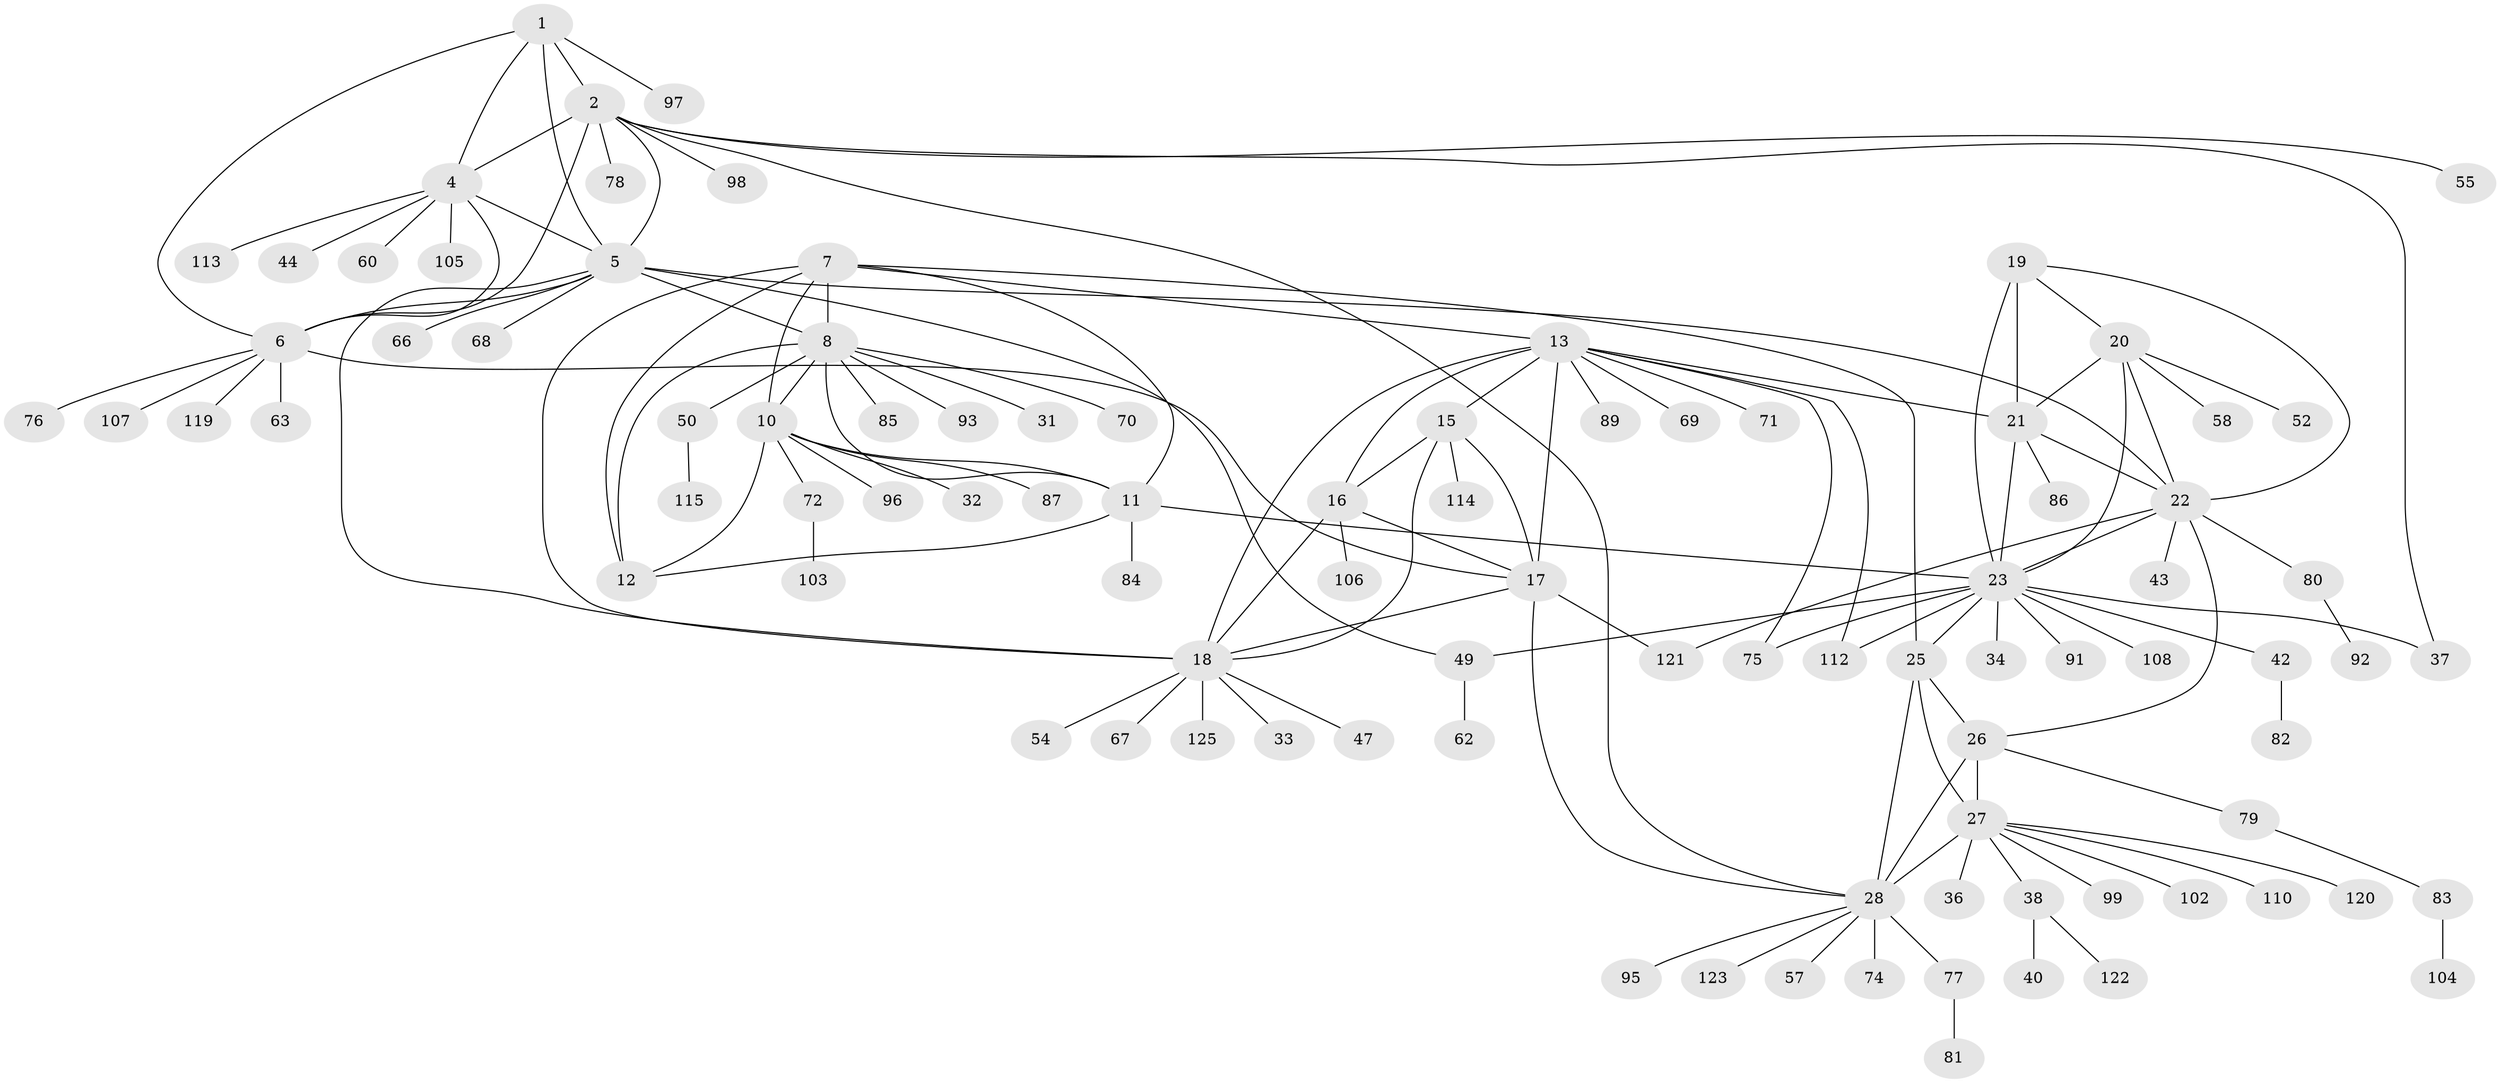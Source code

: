 // original degree distribution, {6: 0.023809523809523808, 8: 0.05555555555555555, 7: 0.06349206349206349, 11: 0.031746031746031744, 12: 0.015873015873015872, 10: 0.007936507936507936, 5: 0.007936507936507936, 9: 0.031746031746031744, 2: 0.14285714285714285, 1: 0.5634920634920635, 3: 0.047619047619047616, 4: 0.007936507936507936}
// Generated by graph-tools (version 1.1) at 2025/42/03/06/25 10:42:09]
// undirected, 94 vertices, 134 edges
graph export_dot {
graph [start="1"]
  node [color=gray90,style=filled];
  1;
  2 [super="+3"];
  4 [super="+41"];
  5 [super="+111"];
  6 [super="+90"];
  7 [super="+9"];
  8 [super="+45"];
  10 [super="+101"];
  11 [super="+88"];
  12;
  13 [super="+14"];
  15 [super="+53"];
  16 [super="+126"];
  17 [super="+59"];
  18 [super="+46"];
  19 [super="+35"];
  20 [super="+56"];
  21;
  22 [super="+64"];
  23 [super="+24"];
  25 [super="+100"];
  26 [super="+118"];
  27 [super="+30"];
  28 [super="+29"];
  31 [super="+65"];
  32 [super="+48"];
  33 [super="+51"];
  34 [super="+94"];
  36 [super="+39"];
  37 [super="+124"];
  38 [super="+73"];
  40;
  42 [super="+61"];
  43;
  44;
  47;
  49;
  50;
  52;
  54;
  55;
  57;
  58;
  60;
  62;
  63;
  66;
  67;
  68;
  69;
  70;
  71;
  72;
  74;
  75;
  76;
  77;
  78;
  79;
  80;
  81;
  82;
  83 [super="+117"];
  84;
  85;
  86;
  87;
  89;
  91 [super="+109"];
  92;
  93;
  95;
  96;
  97;
  98;
  99;
  102;
  103;
  104;
  105;
  106;
  107;
  108;
  110;
  112;
  113;
  114;
  115 [super="+116"];
  119;
  120;
  121;
  122;
  123;
  125;
  1 -- 2 [weight=2];
  1 -- 4;
  1 -- 5;
  1 -- 6;
  1 -- 97;
  2 -- 4 [weight=2];
  2 -- 5 [weight=2];
  2 -- 6 [weight=2];
  2 -- 55;
  2 -- 78;
  2 -- 98;
  2 -- 37;
  2 -- 28;
  4 -- 5;
  4 -- 6;
  4 -- 60;
  4 -- 105;
  4 -- 113;
  4 -- 44;
  5 -- 6;
  5 -- 8;
  5 -- 18;
  5 -- 22;
  5 -- 66;
  5 -- 68;
  5 -- 49;
  6 -- 63;
  6 -- 76;
  6 -- 107;
  6 -- 119;
  6 -- 17;
  7 -- 8 [weight=2];
  7 -- 10 [weight=2];
  7 -- 11 [weight=2];
  7 -- 12 [weight=2];
  7 -- 13;
  7 -- 18;
  7 -- 25;
  8 -- 10;
  8 -- 11;
  8 -- 12;
  8 -- 31;
  8 -- 50;
  8 -- 70;
  8 -- 85;
  8 -- 93;
  10 -- 11;
  10 -- 12;
  10 -- 32;
  10 -- 72;
  10 -- 87;
  10 -- 96;
  11 -- 12;
  11 -- 23;
  11 -- 84;
  13 -- 15 [weight=2];
  13 -- 16 [weight=2];
  13 -- 17 [weight=2];
  13 -- 18 [weight=2];
  13 -- 21;
  13 -- 71;
  13 -- 75;
  13 -- 69;
  13 -- 112;
  13 -- 89;
  15 -- 16;
  15 -- 17;
  15 -- 18;
  15 -- 114;
  16 -- 17;
  16 -- 18;
  16 -- 106;
  17 -- 18;
  17 -- 28;
  17 -- 121;
  18 -- 33;
  18 -- 47;
  18 -- 54;
  18 -- 67;
  18 -- 125;
  19 -- 20;
  19 -- 21;
  19 -- 22;
  19 -- 23 [weight=2];
  20 -- 21;
  20 -- 22;
  20 -- 23 [weight=2];
  20 -- 52;
  20 -- 58;
  21 -- 22;
  21 -- 23 [weight=2];
  21 -- 86;
  22 -- 23 [weight=2];
  22 -- 26;
  22 -- 43;
  22 -- 80;
  22 -- 121;
  23 -- 37;
  23 -- 42;
  23 -- 108;
  23 -- 34;
  23 -- 75;
  23 -- 112;
  23 -- 49;
  23 -- 91;
  23 -- 25;
  25 -- 26;
  25 -- 27 [weight=2];
  25 -- 28 [weight=2];
  26 -- 27 [weight=2];
  26 -- 28 [weight=2];
  26 -- 79;
  27 -- 28 [weight=4];
  27 -- 38;
  27 -- 120;
  27 -- 99;
  27 -- 36;
  27 -- 102;
  27 -- 110;
  28 -- 57;
  28 -- 77;
  28 -- 74;
  28 -- 123;
  28 -- 95;
  38 -- 40;
  38 -- 122;
  42 -- 82;
  49 -- 62;
  50 -- 115;
  72 -- 103;
  77 -- 81;
  79 -- 83;
  80 -- 92;
  83 -- 104;
}
